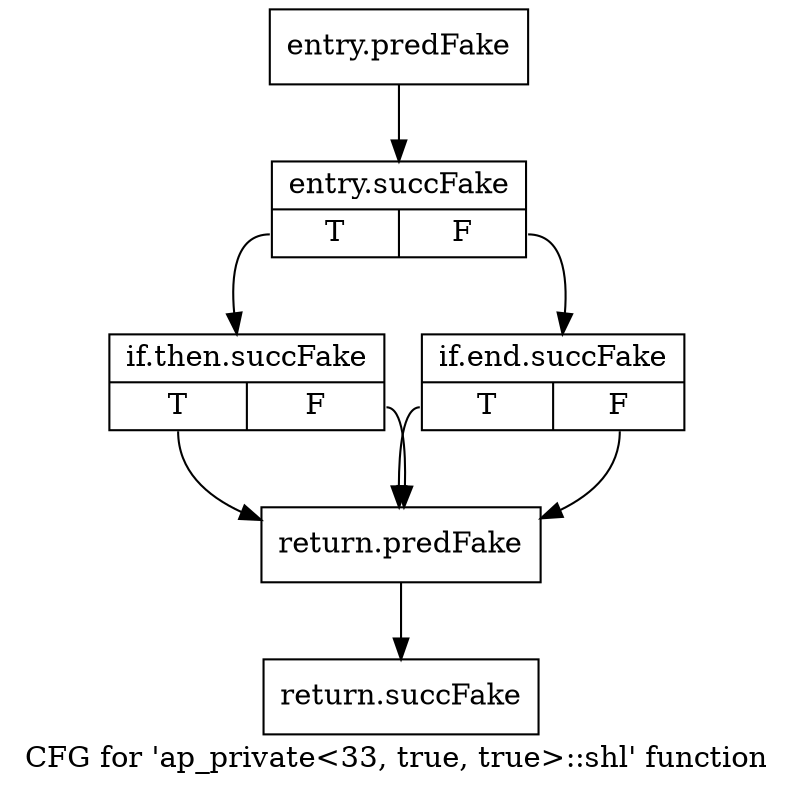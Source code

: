 digraph "CFG for 'ap_private\<33, true, true\>::shl' function" {
	label="CFG for 'ap_private\<33, true, true\>::shl' function";

	Node0x5a05790 [shape=record,filename="",linenumber="",label="{entry.predFake}"];
	Node0x5a05790 -> Node0x5a04740[ callList="" memoryops="" filename="/home/omerfaruk/tools/Xilinx/Vitis_HLS/2023.2/include/etc/ap_private.h" execusionnum="0"];
	Node0x5a04740 [shape=record,filename="/home/omerfaruk/tools/Xilinx/Vitis_HLS/2023.2/include/etc/ap_private.h",linenumber="1852",label="{entry.succFake|{<s0>T|<s1>F}}"];
	Node0x5a04740:s0 -> Node0x5ae0670[ callList="" memoryops="" filename="/home/omerfaruk/tools/Xilinx/Vitis_HLS/2023.2/include/etc/ap_private.h" execusionnum="0"];
	Node0x5a04740:s1 -> Node0x5ae0780[ callList="" memoryops="" filename="/home/omerfaruk/tools/Xilinx/Vitis_HLS/2023.2/include/etc/ap_private.h" execusionnum="0"];
	Node0x5ae0670 [shape=record,filename="/home/omerfaruk/tools/Xilinx/Vitis_HLS/2023.2/include/etc/ap_private.h",linenumber="1853",label="{if.then.succFake|{<s0>T|<s1>F}}"];
	Node0x5ae0670:s0 -> Node0x5a059c0[ callList="" memoryops="" filename="/home/omerfaruk/tools/Xilinx/Vitis_HLS/2023.2/include/etc/ap_private.h" execusionnum="0"];
	Node0x5ae0670:s1 -> Node0x5a059c0[ callList="" memoryops="" filename="/home/omerfaruk/tools/Xilinx/Vitis_HLS/2023.2/include/etc/ap_private.h" execusionnum="0"];
	Node0x5ae0780 [shape=record,filename="/home/omerfaruk/tools/Xilinx/Vitis_HLS/2023.2/include/etc/ap_private.h",linenumber="1858",label="{if.end.succFake|{<s0>T|<s1>F}}"];
	Node0x5ae0780:s0 -> Node0x5a059c0[ callList="" memoryops="" filename="/home/omerfaruk/tools/Xilinx/Vitis_HLS/2023.2/include/etc/ap_private.h" execusionnum="0"];
	Node0x5ae0780:s1 -> Node0x5a059c0[ callList="" memoryops="" filename="/home/omerfaruk/tools/Xilinx/Vitis_HLS/2023.2/include/etc/ap_private.h" execusionnum="0"];
	Node0x5a059c0 [shape=record,filename="/home/omerfaruk/tools/Xilinx/Vitis_HLS/2023.2/include/etc/ap_private.h",linenumber="1864",label="{return.predFake}"];
	Node0x5a059c0 -> Node0x5ae0af0[ callList="" memoryops="" filename="/home/omerfaruk/tools/Xilinx/Vitis_HLS/2023.2/include/etc/ap_private.h" execusionnum="0"];
	Node0x5ae0af0 [shape=record,filename="/home/omerfaruk/tools/Xilinx/Vitis_HLS/2023.2/include/etc/ap_private.h",linenumber="1864",label="{return.succFake}"];
}
